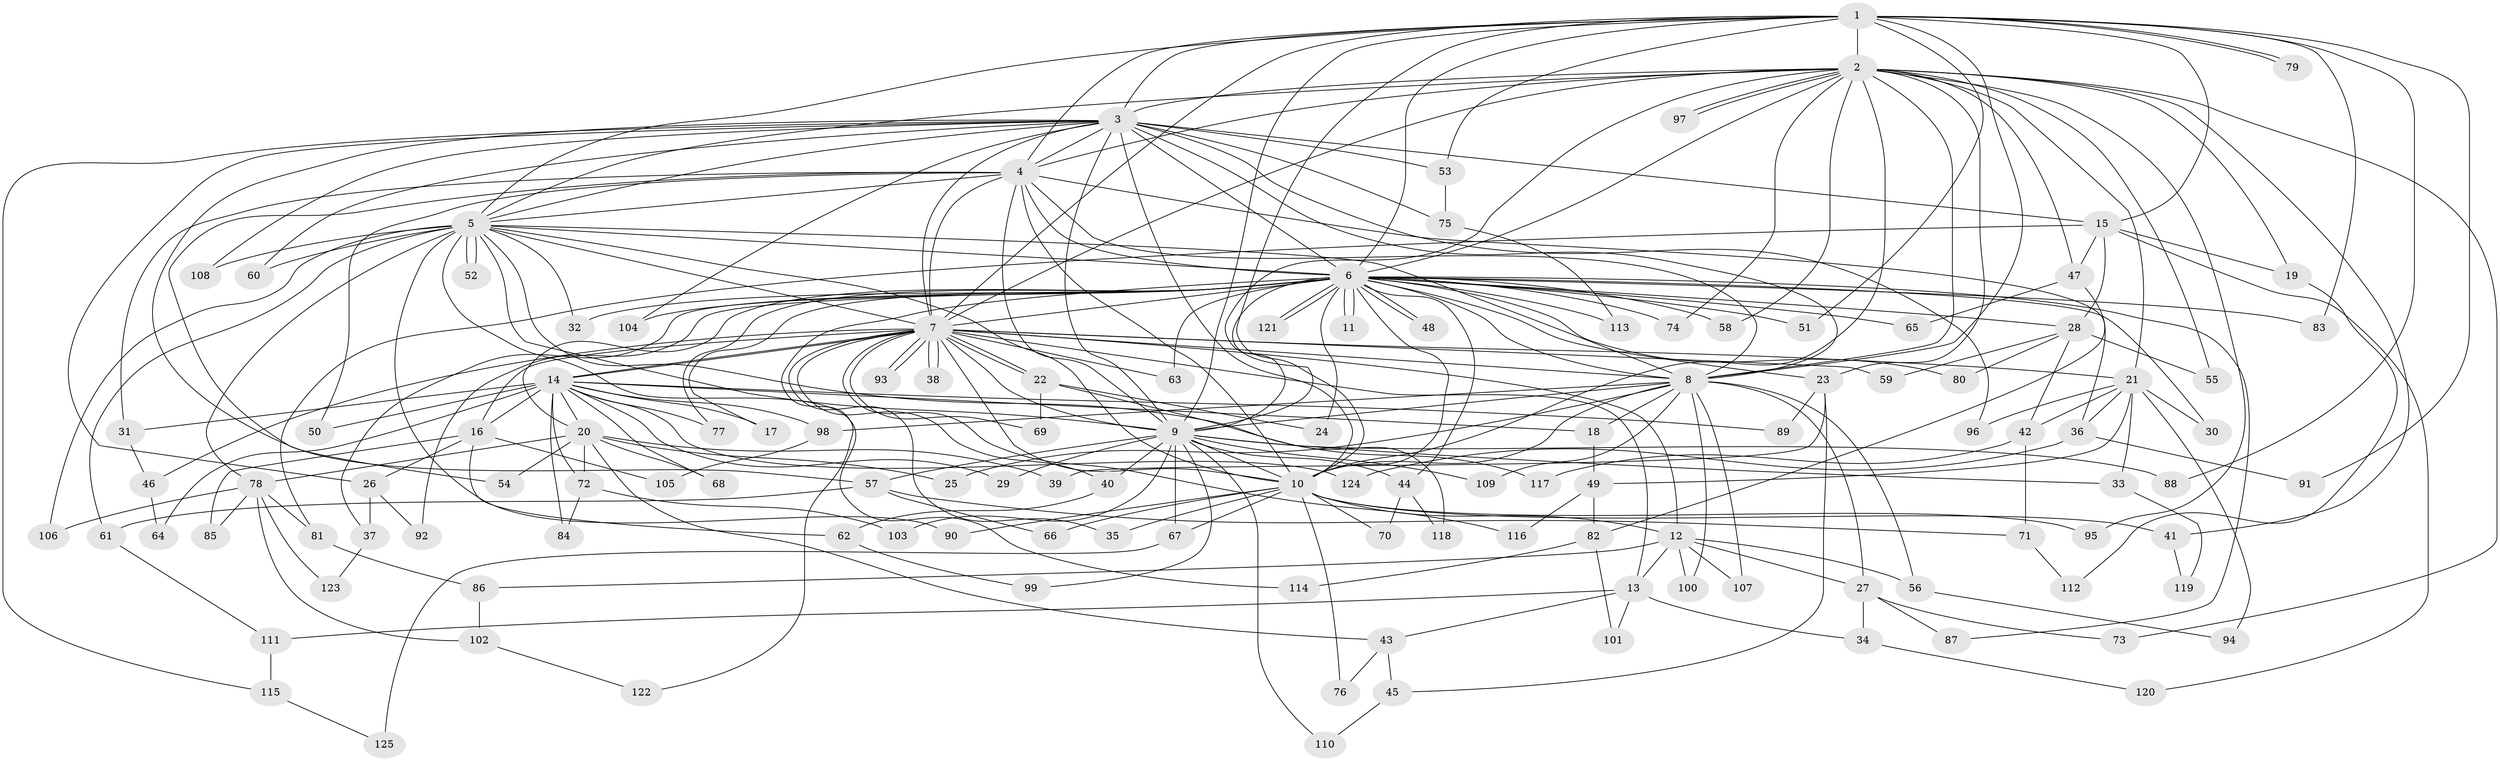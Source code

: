 // Generated by graph-tools (version 1.1) at 2025/44/03/09/25 04:44:22]
// undirected, 125 vertices, 275 edges
graph export_dot {
graph [start="1"]
  node [color=gray90,style=filled];
  1;
  2;
  3;
  4;
  5;
  6;
  7;
  8;
  9;
  10;
  11;
  12;
  13;
  14;
  15;
  16;
  17;
  18;
  19;
  20;
  21;
  22;
  23;
  24;
  25;
  26;
  27;
  28;
  29;
  30;
  31;
  32;
  33;
  34;
  35;
  36;
  37;
  38;
  39;
  40;
  41;
  42;
  43;
  44;
  45;
  46;
  47;
  48;
  49;
  50;
  51;
  52;
  53;
  54;
  55;
  56;
  57;
  58;
  59;
  60;
  61;
  62;
  63;
  64;
  65;
  66;
  67;
  68;
  69;
  70;
  71;
  72;
  73;
  74;
  75;
  76;
  77;
  78;
  79;
  80;
  81;
  82;
  83;
  84;
  85;
  86;
  87;
  88;
  89;
  90;
  91;
  92;
  93;
  94;
  95;
  96;
  97;
  98;
  99;
  100;
  101;
  102;
  103;
  104;
  105;
  106;
  107;
  108;
  109;
  110;
  111;
  112;
  113;
  114;
  115;
  116;
  117;
  118;
  119;
  120;
  121;
  122;
  123;
  124;
  125;
  1 -- 2;
  1 -- 3;
  1 -- 4;
  1 -- 5;
  1 -- 6;
  1 -- 7;
  1 -- 8;
  1 -- 9;
  1 -- 10;
  1 -- 15;
  1 -- 51;
  1 -- 53;
  1 -- 79;
  1 -- 79;
  1 -- 83;
  1 -- 88;
  1 -- 91;
  2 -- 3;
  2 -- 4;
  2 -- 5;
  2 -- 6;
  2 -- 7;
  2 -- 8;
  2 -- 9;
  2 -- 10;
  2 -- 19;
  2 -- 21;
  2 -- 23;
  2 -- 41;
  2 -- 47;
  2 -- 55;
  2 -- 58;
  2 -- 73;
  2 -- 74;
  2 -- 95;
  2 -- 97;
  2 -- 97;
  3 -- 4;
  3 -- 5;
  3 -- 6;
  3 -- 7;
  3 -- 8;
  3 -- 9;
  3 -- 10;
  3 -- 15;
  3 -- 26;
  3 -- 53;
  3 -- 57;
  3 -- 60;
  3 -- 75;
  3 -- 96;
  3 -- 104;
  3 -- 108;
  3 -- 115;
  4 -- 5;
  4 -- 6;
  4 -- 7;
  4 -- 8;
  4 -- 9;
  4 -- 10;
  4 -- 31;
  4 -- 36;
  4 -- 50;
  4 -- 54;
  5 -- 6;
  5 -- 7;
  5 -- 8;
  5 -- 9;
  5 -- 10;
  5 -- 32;
  5 -- 52;
  5 -- 52;
  5 -- 60;
  5 -- 61;
  5 -- 78;
  5 -- 90;
  5 -- 106;
  5 -- 108;
  5 -- 114;
  5 -- 117;
  6 -- 7;
  6 -- 8;
  6 -- 9;
  6 -- 10;
  6 -- 11;
  6 -- 11;
  6 -- 17;
  6 -- 20;
  6 -- 23;
  6 -- 24;
  6 -- 28;
  6 -- 30;
  6 -- 32;
  6 -- 37;
  6 -- 44;
  6 -- 48;
  6 -- 48;
  6 -- 51;
  6 -- 58;
  6 -- 63;
  6 -- 65;
  6 -- 74;
  6 -- 77;
  6 -- 80;
  6 -- 83;
  6 -- 87;
  6 -- 92;
  6 -- 104;
  6 -- 113;
  6 -- 121;
  6 -- 121;
  6 -- 122;
  7 -- 8;
  7 -- 9;
  7 -- 10;
  7 -- 12;
  7 -- 13;
  7 -- 14;
  7 -- 14;
  7 -- 16;
  7 -- 21;
  7 -- 22;
  7 -- 22;
  7 -- 35;
  7 -- 38;
  7 -- 38;
  7 -- 40;
  7 -- 46;
  7 -- 59;
  7 -- 63;
  7 -- 69;
  7 -- 93;
  7 -- 93;
  7 -- 116;
  8 -- 9;
  8 -- 10;
  8 -- 18;
  8 -- 25;
  8 -- 27;
  8 -- 56;
  8 -- 98;
  8 -- 100;
  8 -- 107;
  8 -- 109;
  9 -- 10;
  9 -- 29;
  9 -- 33;
  9 -- 40;
  9 -- 44;
  9 -- 57;
  9 -- 67;
  9 -- 88;
  9 -- 99;
  9 -- 103;
  9 -- 109;
  9 -- 110;
  10 -- 12;
  10 -- 35;
  10 -- 41;
  10 -- 66;
  10 -- 67;
  10 -- 70;
  10 -- 76;
  10 -- 90;
  10 -- 95;
  12 -- 13;
  12 -- 27;
  12 -- 56;
  12 -- 86;
  12 -- 100;
  12 -- 107;
  13 -- 34;
  13 -- 43;
  13 -- 101;
  13 -- 111;
  14 -- 16;
  14 -- 17;
  14 -- 18;
  14 -- 20;
  14 -- 29;
  14 -- 31;
  14 -- 50;
  14 -- 64;
  14 -- 68;
  14 -- 72;
  14 -- 77;
  14 -- 84;
  14 -- 89;
  14 -- 98;
  14 -- 124;
  15 -- 19;
  15 -- 28;
  15 -- 47;
  15 -- 81;
  15 -- 120;
  16 -- 26;
  16 -- 62;
  16 -- 85;
  16 -- 105;
  18 -- 49;
  19 -- 112;
  20 -- 25;
  20 -- 39;
  20 -- 43;
  20 -- 54;
  20 -- 68;
  20 -- 72;
  20 -- 78;
  21 -- 30;
  21 -- 33;
  21 -- 36;
  21 -- 42;
  21 -- 49;
  21 -- 94;
  21 -- 96;
  22 -- 24;
  22 -- 69;
  22 -- 118;
  23 -- 39;
  23 -- 45;
  23 -- 89;
  26 -- 37;
  26 -- 92;
  27 -- 34;
  27 -- 73;
  27 -- 87;
  28 -- 42;
  28 -- 55;
  28 -- 59;
  28 -- 80;
  31 -- 46;
  33 -- 119;
  34 -- 120;
  36 -- 91;
  36 -- 124;
  37 -- 123;
  40 -- 62;
  41 -- 119;
  42 -- 71;
  42 -- 117;
  43 -- 45;
  43 -- 76;
  44 -- 70;
  44 -- 118;
  45 -- 110;
  46 -- 64;
  47 -- 65;
  47 -- 82;
  49 -- 82;
  49 -- 116;
  53 -- 75;
  56 -- 94;
  57 -- 61;
  57 -- 66;
  57 -- 71;
  61 -- 111;
  62 -- 99;
  67 -- 125;
  71 -- 112;
  72 -- 84;
  72 -- 103;
  75 -- 113;
  78 -- 81;
  78 -- 85;
  78 -- 102;
  78 -- 106;
  78 -- 123;
  81 -- 86;
  82 -- 101;
  82 -- 114;
  86 -- 102;
  98 -- 105;
  102 -- 122;
  111 -- 115;
  115 -- 125;
}
